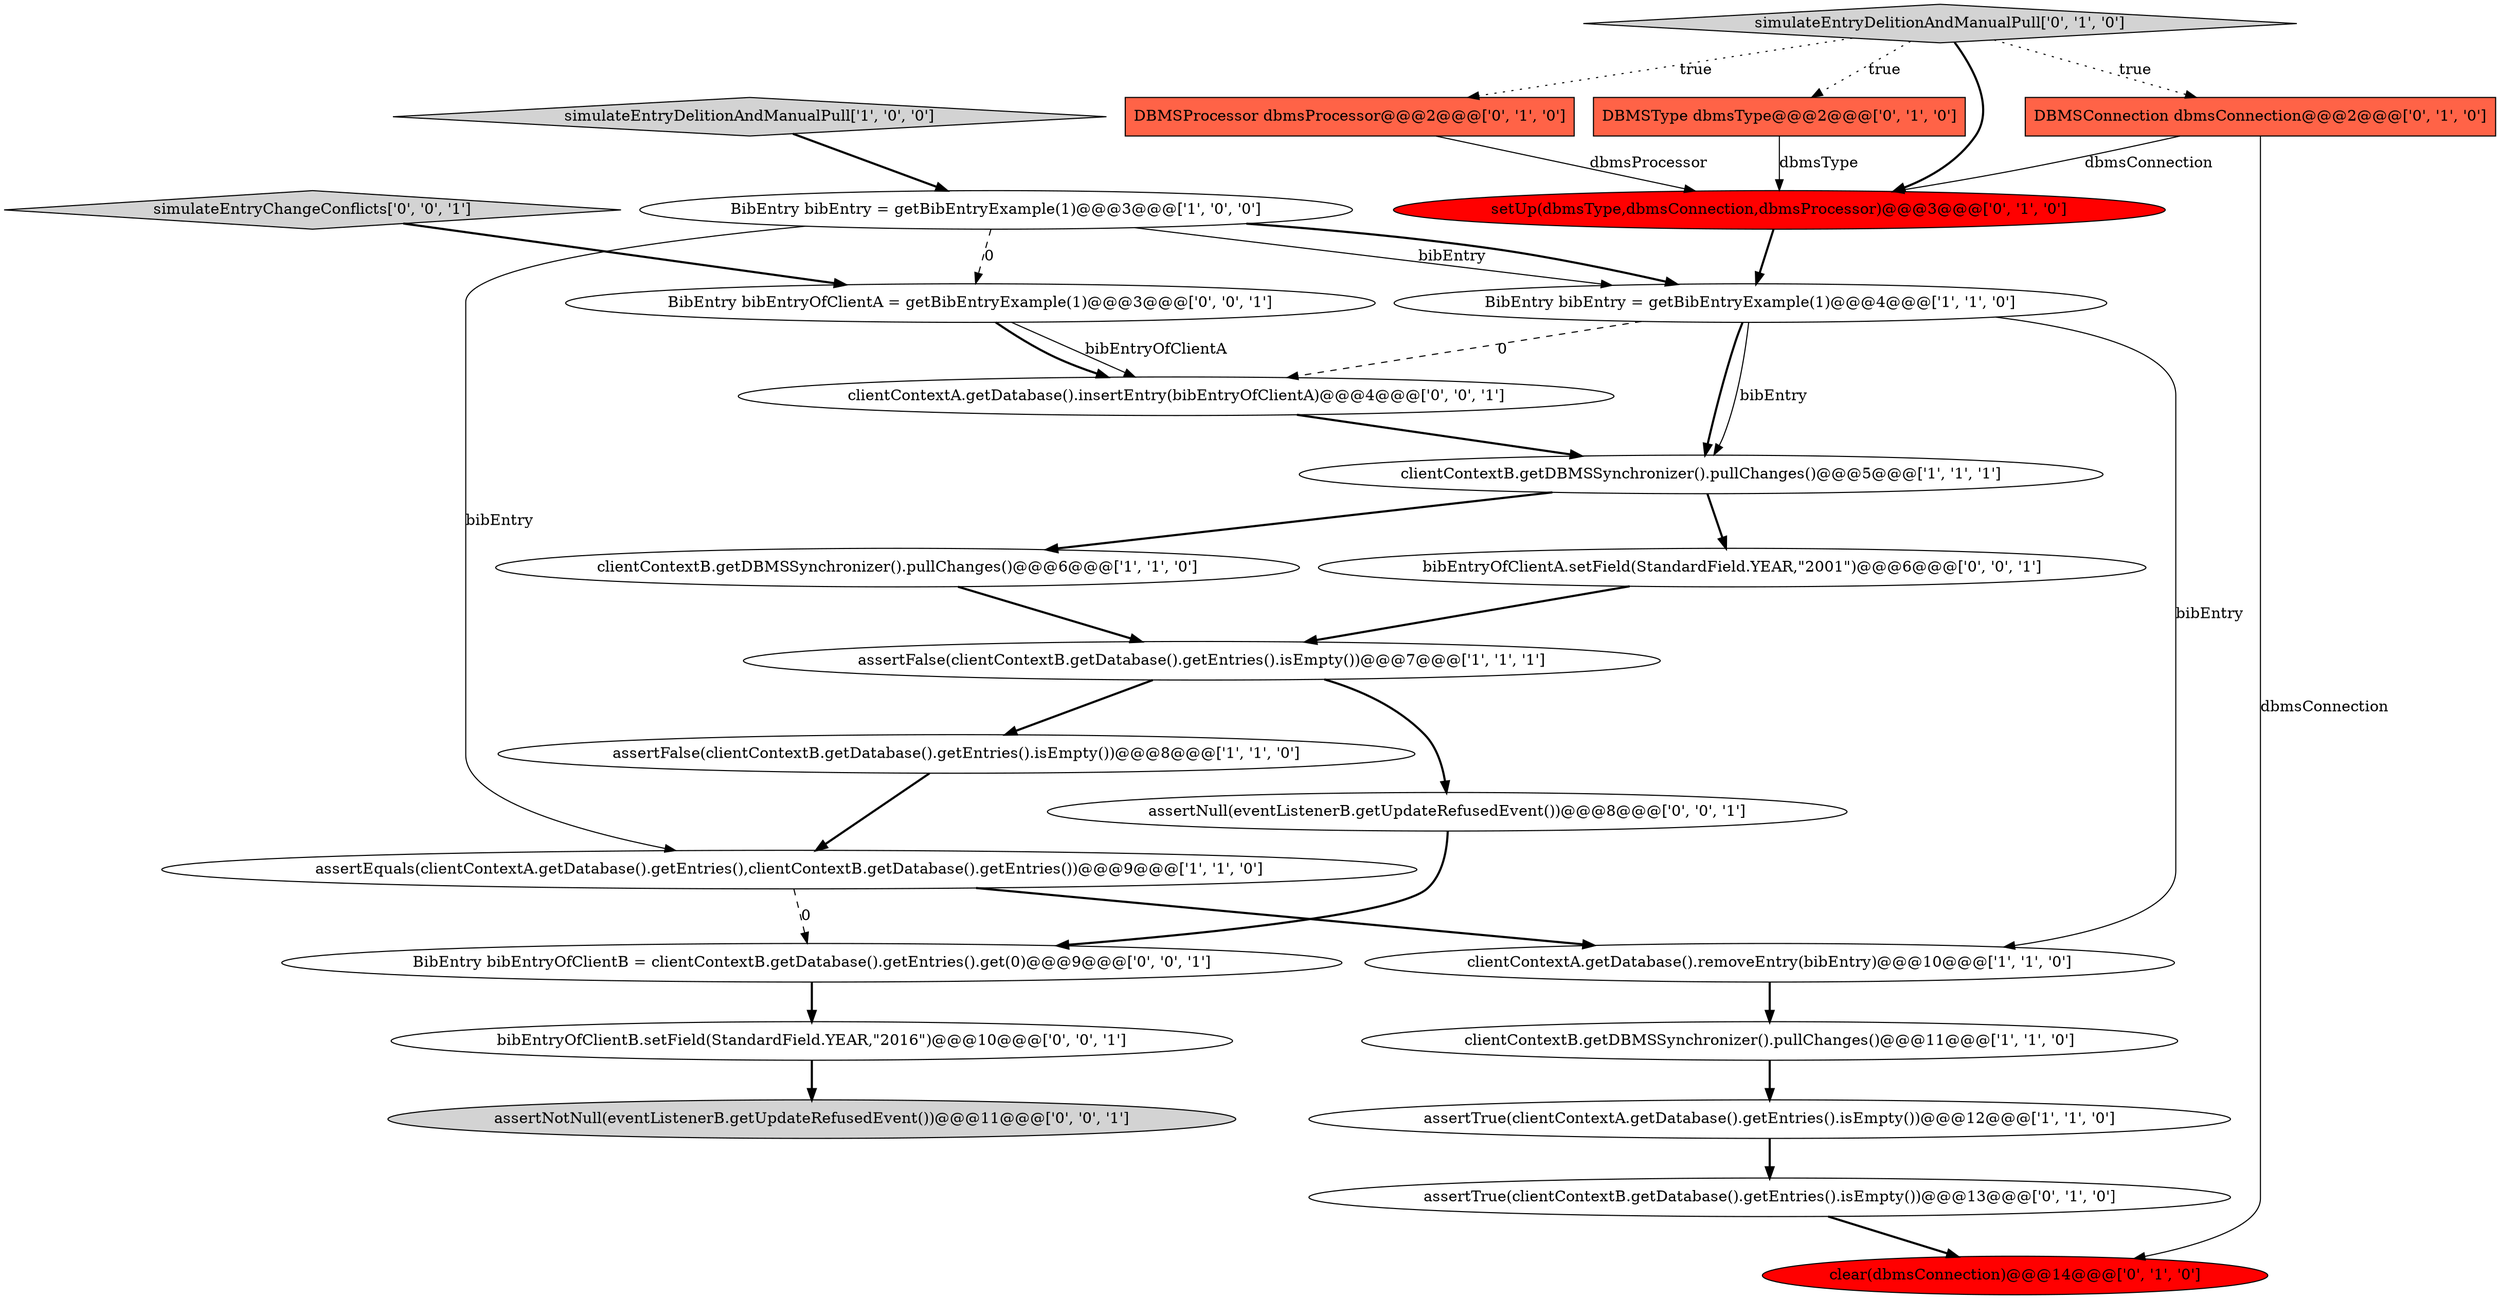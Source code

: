digraph {
25 [style = filled, label = "BibEntry bibEntryOfClientA = getBibEntryExample(1)@@@3@@@['0', '0', '1']", fillcolor = white, shape = ellipse image = "AAA0AAABBB3BBB"];
20 [style = filled, label = "simulateEntryChangeConflicts['0', '0', '1']", fillcolor = lightgray, shape = diamond image = "AAA0AAABBB3BBB"];
11 [style = filled, label = "DBMSProcessor dbmsProcessor@@@2@@@['0', '1', '0']", fillcolor = tomato, shape = box image = "AAA0AAABBB2BBB"];
8 [style = filled, label = "BibEntry bibEntry = getBibEntryExample(1)@@@4@@@['1', '1', '0']", fillcolor = white, shape = ellipse image = "AAA0AAABBB1BBB"];
10 [style = filled, label = "assertEquals(clientContextA.getDatabase().getEntries(),clientContextB.getDatabase().getEntries())@@@9@@@['1', '1', '0']", fillcolor = white, shape = ellipse image = "AAA0AAABBB1BBB"];
0 [style = filled, label = "BibEntry bibEntry = getBibEntryExample(1)@@@3@@@['1', '0', '0']", fillcolor = white, shape = ellipse image = "AAA0AAABBB1BBB"];
6 [style = filled, label = "clientContextA.getDatabase().removeEntry(bibEntry)@@@10@@@['1', '1', '0']", fillcolor = white, shape = ellipse image = "AAA0AAABBB1BBB"];
24 [style = filled, label = "bibEntryOfClientB.setField(StandardField.YEAR,\"2016\")@@@10@@@['0', '0', '1']", fillcolor = white, shape = ellipse image = "AAA0AAABBB3BBB"];
15 [style = filled, label = "simulateEntryDelitionAndManualPull['0', '1', '0']", fillcolor = lightgray, shape = diamond image = "AAA0AAABBB2BBB"];
19 [style = filled, label = "assertNotNull(eventListenerB.getUpdateRefusedEvent())@@@11@@@['0', '0', '1']", fillcolor = lightgray, shape = ellipse image = "AAA0AAABBB3BBB"];
7 [style = filled, label = "assertTrue(clientContextA.getDatabase().getEntries().isEmpty())@@@12@@@['1', '1', '0']", fillcolor = white, shape = ellipse image = "AAA0AAABBB1BBB"];
4 [style = filled, label = "clientContextB.getDBMSSynchronizer().pullChanges()@@@6@@@['1', '1', '0']", fillcolor = white, shape = ellipse image = "AAA0AAABBB1BBB"];
5 [style = filled, label = "clientContextB.getDBMSSynchronizer().pullChanges()@@@5@@@['1', '1', '1']", fillcolor = white, shape = ellipse image = "AAA0AAABBB1BBB"];
13 [style = filled, label = "DBMSConnection dbmsConnection@@@2@@@['0', '1', '0']", fillcolor = tomato, shape = box image = "AAA0AAABBB2BBB"];
16 [style = filled, label = "clear(dbmsConnection)@@@14@@@['0', '1', '0']", fillcolor = red, shape = ellipse image = "AAA1AAABBB2BBB"];
21 [style = filled, label = "clientContextA.getDatabase().insertEntry(bibEntryOfClientA)@@@4@@@['0', '0', '1']", fillcolor = white, shape = ellipse image = "AAA0AAABBB3BBB"];
3 [style = filled, label = "assertFalse(clientContextB.getDatabase().getEntries().isEmpty())@@@7@@@['1', '1', '1']", fillcolor = white, shape = ellipse image = "AAA0AAABBB1BBB"];
1 [style = filled, label = "simulateEntryDelitionAndManualPull['1', '0', '0']", fillcolor = lightgray, shape = diamond image = "AAA0AAABBB1BBB"];
9 [style = filled, label = "clientContextB.getDBMSSynchronizer().pullChanges()@@@11@@@['1', '1', '0']", fillcolor = white, shape = ellipse image = "AAA0AAABBB1BBB"];
18 [style = filled, label = "BibEntry bibEntryOfClientB = clientContextB.getDatabase().getEntries().get(0)@@@9@@@['0', '0', '1']", fillcolor = white, shape = ellipse image = "AAA0AAABBB3BBB"];
23 [style = filled, label = "assertNull(eventListenerB.getUpdateRefusedEvent())@@@8@@@['0', '0', '1']", fillcolor = white, shape = ellipse image = "AAA0AAABBB3BBB"];
17 [style = filled, label = "DBMSType dbmsType@@@2@@@['0', '1', '0']", fillcolor = tomato, shape = box image = "AAA1AAABBB2BBB"];
2 [style = filled, label = "assertFalse(clientContextB.getDatabase().getEntries().isEmpty())@@@8@@@['1', '1', '0']", fillcolor = white, shape = ellipse image = "AAA0AAABBB1BBB"];
22 [style = filled, label = "bibEntryOfClientA.setField(StandardField.YEAR,\"2001\")@@@6@@@['0', '0', '1']", fillcolor = white, shape = ellipse image = "AAA0AAABBB3BBB"];
14 [style = filled, label = "assertTrue(clientContextB.getDatabase().getEntries().isEmpty())@@@13@@@['0', '1', '0']", fillcolor = white, shape = ellipse image = "AAA0AAABBB2BBB"];
12 [style = filled, label = "setUp(dbmsType,dbmsConnection,dbmsProcessor)@@@3@@@['0', '1', '0']", fillcolor = red, shape = ellipse image = "AAA1AAABBB2BBB"];
14->16 [style = bold, label=""];
4->3 [style = bold, label=""];
11->12 [style = solid, label="dbmsProcessor"];
18->24 [style = bold, label=""];
0->8 [style = solid, label="bibEntry"];
24->19 [style = bold, label=""];
13->16 [style = solid, label="dbmsConnection"];
8->6 [style = solid, label="bibEntry"];
1->0 [style = bold, label=""];
0->10 [style = solid, label="bibEntry"];
8->21 [style = dashed, label="0"];
9->7 [style = bold, label=""];
2->10 [style = bold, label=""];
20->25 [style = bold, label=""];
17->12 [style = solid, label="dbmsType"];
10->6 [style = bold, label=""];
15->13 [style = dotted, label="true"];
7->14 [style = bold, label=""];
15->17 [style = dotted, label="true"];
22->3 [style = bold, label=""];
21->5 [style = bold, label=""];
3->23 [style = bold, label=""];
0->25 [style = dashed, label="0"];
8->5 [style = bold, label=""];
3->2 [style = bold, label=""];
13->12 [style = solid, label="dbmsConnection"];
12->8 [style = bold, label=""];
5->4 [style = bold, label=""];
0->8 [style = bold, label=""];
15->11 [style = dotted, label="true"];
15->12 [style = bold, label=""];
25->21 [style = solid, label="bibEntryOfClientA"];
6->9 [style = bold, label=""];
5->22 [style = bold, label=""];
25->21 [style = bold, label=""];
23->18 [style = bold, label=""];
10->18 [style = dashed, label="0"];
8->5 [style = solid, label="bibEntry"];
}
